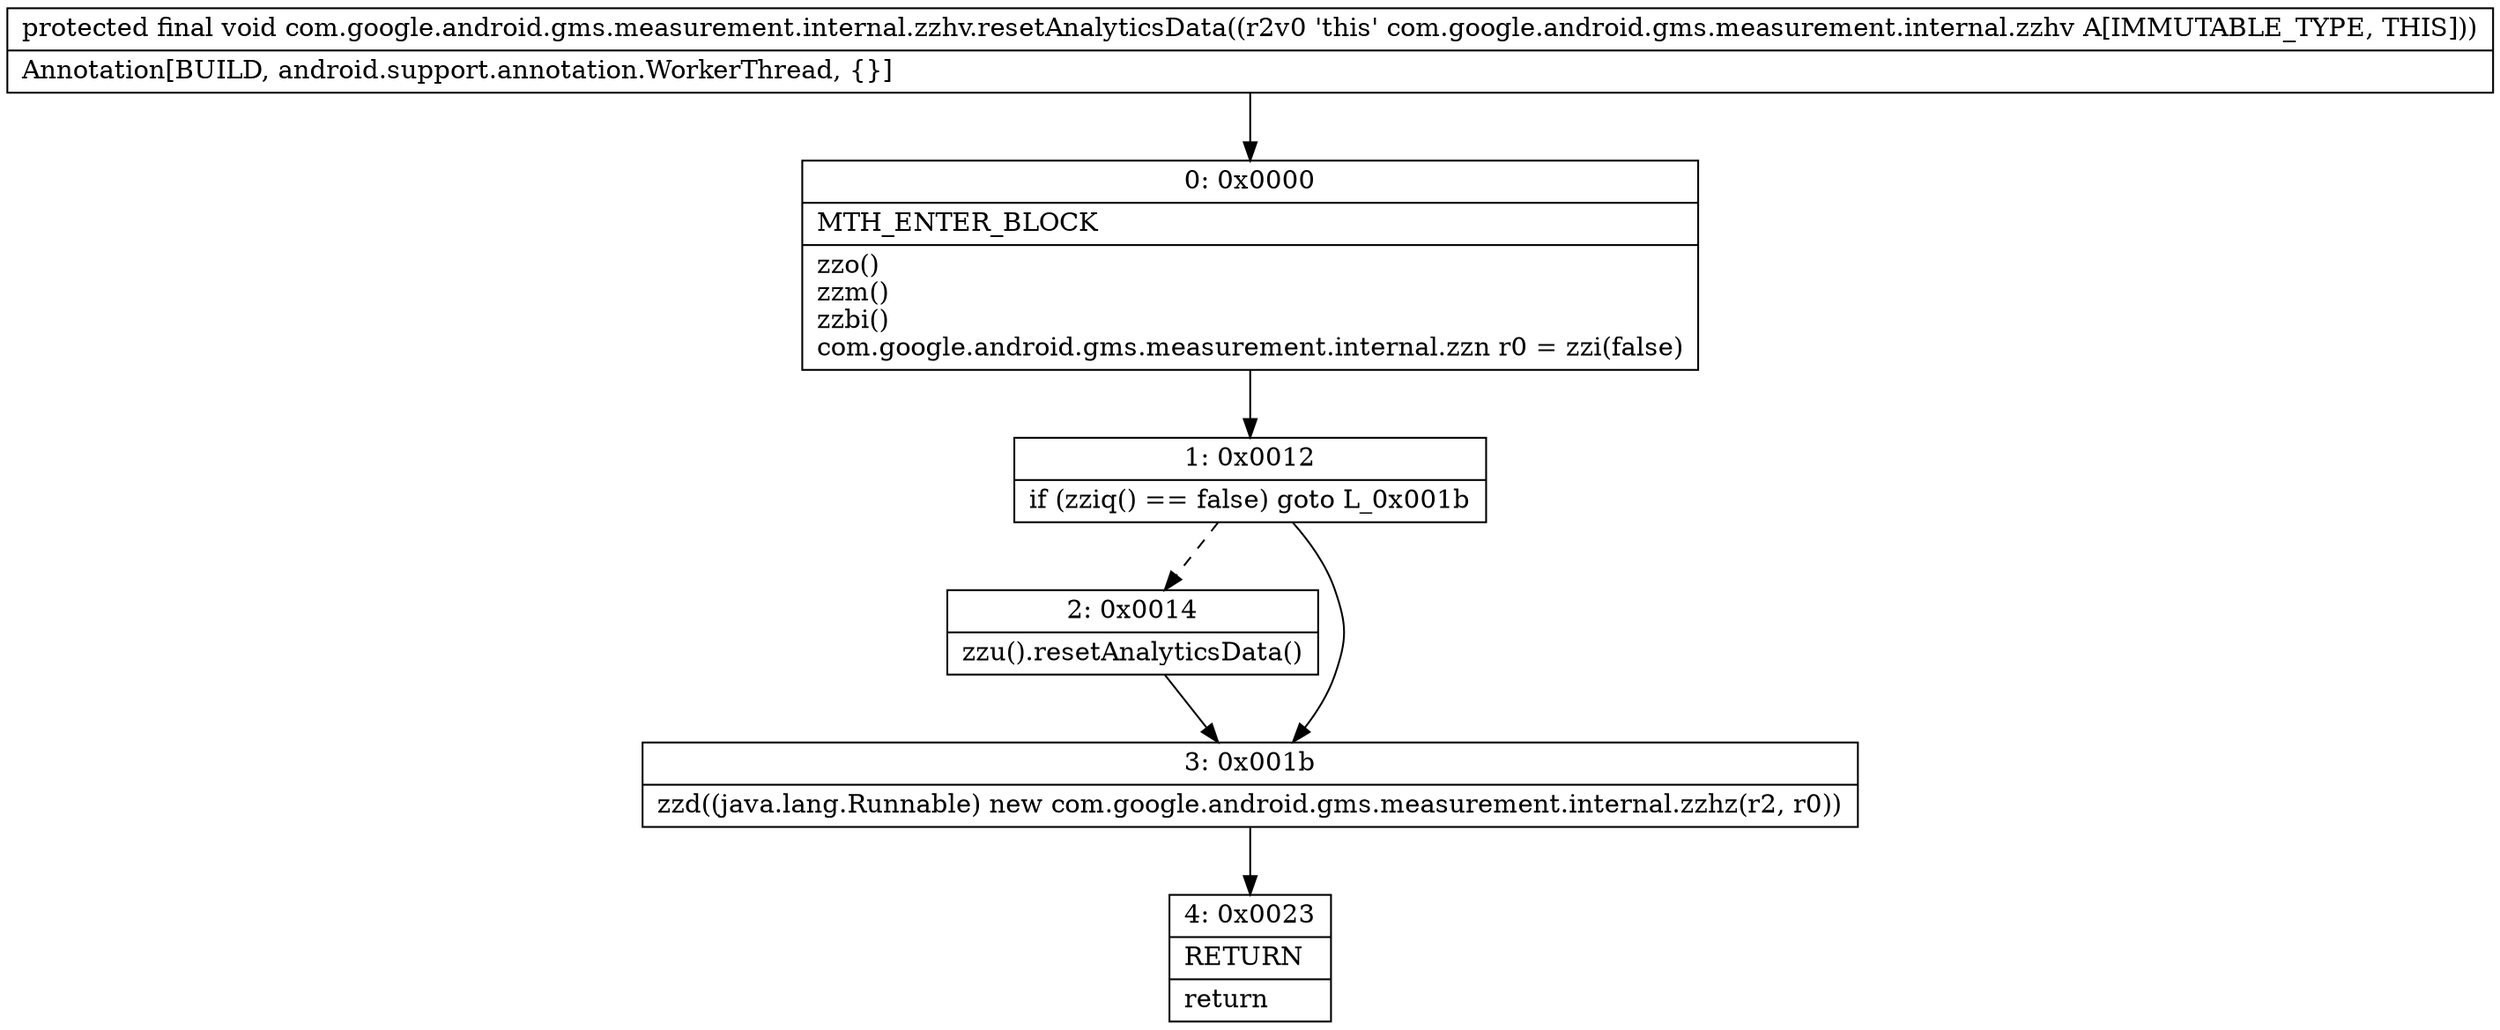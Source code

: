 digraph "CFG forcom.google.android.gms.measurement.internal.zzhv.resetAnalyticsData()V" {
Node_0 [shape=record,label="{0\:\ 0x0000|MTH_ENTER_BLOCK\l|zzo()\lzzm()\lzzbi()\lcom.google.android.gms.measurement.internal.zzn r0 = zzi(false)\l}"];
Node_1 [shape=record,label="{1\:\ 0x0012|if (zziq() == false) goto L_0x001b\l}"];
Node_2 [shape=record,label="{2\:\ 0x0014|zzu().resetAnalyticsData()\l}"];
Node_3 [shape=record,label="{3\:\ 0x001b|zzd((java.lang.Runnable) new com.google.android.gms.measurement.internal.zzhz(r2, r0))\l}"];
Node_4 [shape=record,label="{4\:\ 0x0023|RETURN\l|return\l}"];
MethodNode[shape=record,label="{protected final void com.google.android.gms.measurement.internal.zzhv.resetAnalyticsData((r2v0 'this' com.google.android.gms.measurement.internal.zzhv A[IMMUTABLE_TYPE, THIS]))  | Annotation[BUILD, android.support.annotation.WorkerThread, \{\}]\l}"];
MethodNode -> Node_0;
Node_0 -> Node_1;
Node_1 -> Node_2[style=dashed];
Node_1 -> Node_3;
Node_2 -> Node_3;
Node_3 -> Node_4;
}

